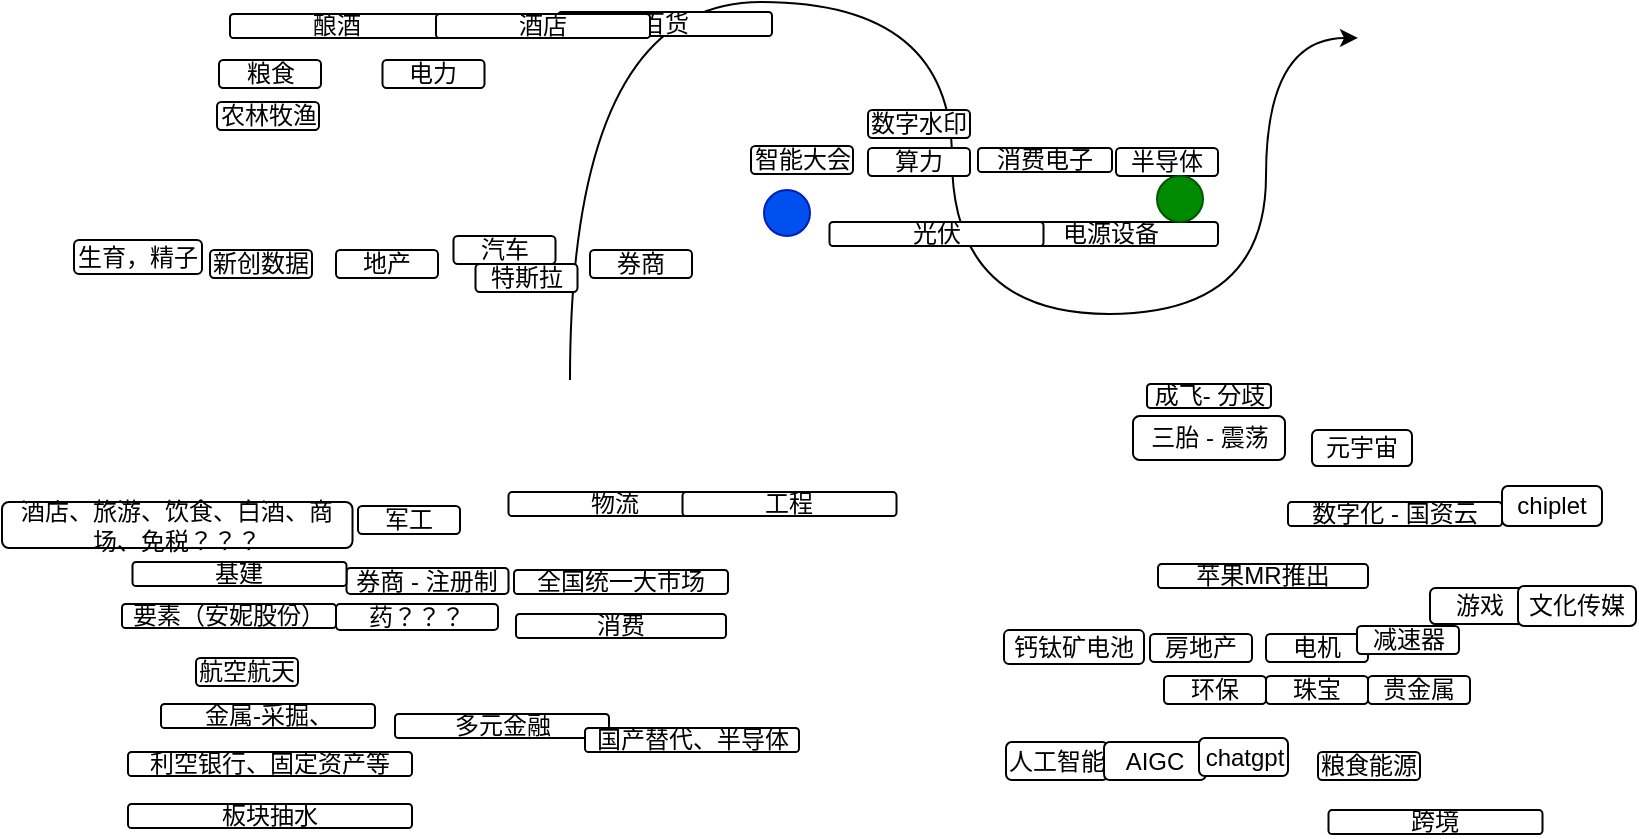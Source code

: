 <mxfile version="20.8.20" type="github">
  <diagram name="第 1 页" id="l9BL36nRIR9fdoTfFBKx">
    <mxGraphModel dx="989" dy="553" grid="0" gridSize="10" guides="1" tooltips="1" connect="1" arrows="1" fold="1" page="1" pageScale="1" pageWidth="827" pageHeight="1169" math="0" shadow="0">
      <root>
        <mxCell id="0" />
        <mxCell id="1" parent="0" />
        <mxCell id="eTiPSNOPlnwjZyrrS0Vz-1" value="人工智能" style="rounded=1;whiteSpace=wrap;html=1;" parent="1" vertex="1">
          <mxGeometry x="512" y="757.03" width="51" height="19" as="geometry" />
        </mxCell>
        <mxCell id="eTiPSNOPlnwjZyrrS0Vz-2" value="成飞- 分歧" style="rounded=1;whiteSpace=wrap;html=1;" parent="1" vertex="1">
          <mxGeometry x="582.5" y="578" width="62" height="12" as="geometry" />
        </mxCell>
        <mxCell id="eTiPSNOPlnwjZyrrS0Vz-3" value="三胎 - 震荡" style="rounded=1;whiteSpace=wrap;html=1;" parent="1" vertex="1">
          <mxGeometry x="575.5" y="594" width="76" height="22" as="geometry" />
        </mxCell>
        <mxCell id="eTiPSNOPlnwjZyrrS0Vz-4" value="汽车" style="rounded=1;whiteSpace=wrap;html=1;" parent="1" vertex="1">
          <mxGeometry x="235.75" y="504" width="51" height="14" as="geometry" />
        </mxCell>
        <mxCell id="eTiPSNOPlnwjZyrrS0Vz-9" style="edgeStyle=orthogonalEdgeStyle;curved=1;rounded=0;orthogonalLoop=1;jettySize=auto;html=1;exitX=1;exitY=0.5;exitDx=0;exitDy=0;" parent="1" edge="1">
          <mxGeometry relative="1" as="geometry">
            <mxPoint x="294" y="575.97" as="sourcePoint" />
            <mxPoint x="688" y="404.97" as="targetPoint" />
            <Array as="points">
              <mxPoint x="294" y="386.97" />
              <mxPoint x="485" y="386.97" />
              <mxPoint x="485" y="542.97" />
              <mxPoint x="642" y="542.97" />
            </Array>
          </mxGeometry>
        </mxCell>
        <mxCell id="eTiPSNOPlnwjZyrrS0Vz-11" value="券商 - 注册制" style="rounded=1;whiteSpace=wrap;html=1;" parent="1" vertex="1">
          <mxGeometry x="182.25" y="670" width="81" height="13" as="geometry" />
        </mxCell>
        <mxCell id="eTiPSNOPlnwjZyrrS0Vz-12" value="金属-采掘、" style="rounded=1;whiteSpace=wrap;html=1;" parent="1" vertex="1">
          <mxGeometry x="89.5" y="738" width="107" height="12" as="geometry" />
        </mxCell>
        <mxCell id="eTiPSNOPlnwjZyrrS0Vz-13" value="chiplet" style="rounded=1;whiteSpace=wrap;html=1;" parent="1" vertex="1">
          <mxGeometry x="760" y="629.03" width="50" height="20" as="geometry" />
        </mxCell>
        <mxCell id="eTiPSNOPlnwjZyrrS0Vz-14" value="游戏" style="rounded=1;whiteSpace=wrap;html=1;" parent="1" vertex="1">
          <mxGeometry x="724" y="680.03" width="50" height="18" as="geometry" />
        </mxCell>
        <mxCell id="eTiPSNOPlnwjZyrrS0Vz-15" value="酒店、旅游、饮食、白酒、商场、免税？？？" style="rounded=1;whiteSpace=wrap;html=1;" parent="1" vertex="1">
          <mxGeometry x="10" y="637" width="175.25" height="23" as="geometry" />
        </mxCell>
        <mxCell id="eTiPSNOPlnwjZyrrS0Vz-16" value="要素（安妮股份）" style="rounded=1;whiteSpace=wrap;html=1;" parent="1" vertex="1">
          <mxGeometry x="70" y="688" width="107" height="12" as="geometry" />
        </mxCell>
        <mxCell id="eTiPSNOPlnwjZyrrS0Vz-17" value="全国统一大市场" style="rounded=1;whiteSpace=wrap;html=1;" parent="1" vertex="1">
          <mxGeometry x="266" y="671" width="107" height="12" as="geometry" />
        </mxCell>
        <mxCell id="eTiPSNOPlnwjZyrrS0Vz-18" value="多元金融" style="rounded=1;whiteSpace=wrap;html=1;" parent="1" vertex="1">
          <mxGeometry x="206.5" y="743" width="107" height="12" as="geometry" />
        </mxCell>
        <mxCell id="eTiPSNOPlnwjZyrrS0Vz-20" value="跨境" style="rounded=1;whiteSpace=wrap;html=1;" parent="1" vertex="1">
          <mxGeometry x="673.25" y="791.03" width="107" height="12" as="geometry" />
        </mxCell>
        <mxCell id="eTiPSNOPlnwjZyrrS0Vz-21" value="国产替代、半导体" style="rounded=1;whiteSpace=wrap;html=1;" parent="1" vertex="1">
          <mxGeometry x="301.5" y="750" width="107" height="12" as="geometry" />
        </mxCell>
        <mxCell id="eTiPSNOPlnwjZyrrS0Vz-22" value="数字化 - 国资云" style="rounded=1;whiteSpace=wrap;html=1;" parent="1" vertex="1">
          <mxGeometry x="653" y="637.03" width="107" height="12" as="geometry" />
        </mxCell>
        <mxCell id="eTiPSNOPlnwjZyrrS0Vz-23" value="基建" style="rounded=1;whiteSpace=wrap;html=1;" parent="1" vertex="1">
          <mxGeometry x="75.25" y="667" width="107" height="12" as="geometry" />
        </mxCell>
        <mxCell id="eTiPSNOPlnwjZyrrS0Vz-24" value="消费" style="rounded=1;whiteSpace=wrap;html=1;" parent="1" vertex="1">
          <mxGeometry x="267" y="693" width="105" height="12" as="geometry" />
        </mxCell>
        <mxCell id="eTiPSNOPlnwjZyrrS0Vz-25" value="利空银行、固定资产等" style="rounded=1;whiteSpace=wrap;html=1;" parent="1" vertex="1">
          <mxGeometry x="73" y="762" width="142" height="12" as="geometry" />
        </mxCell>
        <mxCell id="eTiPSNOPlnwjZyrrS0Vz-26" value="板块抽水" style="rounded=1;whiteSpace=wrap;html=1;" parent="1" vertex="1">
          <mxGeometry x="73" y="788" width="142" height="12" as="geometry" />
        </mxCell>
        <mxCell id="Pb9T2r3sPozMo4vFnGIx-1" value="元宇宙" style="rounded=1;whiteSpace=wrap;html=1;" parent="1" vertex="1">
          <mxGeometry x="665" y="601.03" width="50" height="18" as="geometry" />
        </mxCell>
        <mxCell id="Pb9T2r3sPozMo4vFnGIx-4" value="消费电子" style="rounded=1;whiteSpace=wrap;html=1;" parent="1" vertex="1">
          <mxGeometry x="498" y="460" width="67" height="12" as="geometry" />
        </mxCell>
        <mxCell id="Pb9T2r3sPozMo4vFnGIx-6" value="药？？？" style="rounded=1;whiteSpace=wrap;html=1;" parent="1" vertex="1">
          <mxGeometry x="177" y="688" width="81" height="13" as="geometry" />
        </mxCell>
        <mxCell id="Pb9T2r3sPozMo4vFnGIx-7" value="航空航天" style="rounded=1;whiteSpace=wrap;html=1;" parent="1" vertex="1">
          <mxGeometry x="107" y="715" width="51" height="14" as="geometry" />
        </mxCell>
        <mxCell id="Pb9T2r3sPozMo4vFnGIx-10" value="电源设备" style="rounded=1;whiteSpace=wrap;html=1;" parent="1" vertex="1">
          <mxGeometry x="511" y="497" width="107" height="12" as="geometry" />
        </mxCell>
        <mxCell id="Pb9T2r3sPozMo4vFnGIx-12" value="军工" style="rounded=1;whiteSpace=wrap;html=1;" parent="1" vertex="1">
          <mxGeometry x="188" y="639" width="51" height="14" as="geometry" />
        </mxCell>
        <mxCell id="Pb9T2r3sPozMo4vFnGIx-13" value="粮食能源" style="rounded=1;whiteSpace=wrap;html=1;" parent="1" vertex="1">
          <mxGeometry x="668" y="762.03" width="51" height="14" as="geometry" />
        </mxCell>
        <mxCell id="Pb9T2r3sPozMo4vFnGIx-16" value="AIGC" style="rounded=1;whiteSpace=wrap;html=1;" parent="1" vertex="1">
          <mxGeometry x="561" y="757.03" width="51" height="19" as="geometry" />
        </mxCell>
        <mxCell id="Pb9T2r3sPozMo4vFnGIx-17" value="chatgpt" style="rounded=1;whiteSpace=wrap;html=1;" parent="1" vertex="1">
          <mxGeometry x="608.5" y="755.03" width="44.5" height="19" as="geometry" />
        </mxCell>
        <mxCell id="Pb9T2r3sPozMo4vFnGIx-20" value="房地产" style="rounded=1;whiteSpace=wrap;html=1;" parent="1" vertex="1">
          <mxGeometry x="584" y="703.03" width="51" height="14" as="geometry" />
        </mxCell>
        <mxCell id="Pb9T2r3sPozMo4vFnGIx-22" value="电机" style="rounded=1;whiteSpace=wrap;html=1;" parent="1" vertex="1">
          <mxGeometry x="642" y="703.03" width="51" height="14" as="geometry" />
        </mxCell>
        <mxCell id="Pb9T2r3sPozMo4vFnGIx-23" value="钙钛矿电池" style="rounded=1;whiteSpace=wrap;html=1;" parent="1" vertex="1">
          <mxGeometry x="511" y="701.06" width="70" height="17" as="geometry" />
        </mxCell>
        <mxCell id="Pb9T2r3sPozMo4vFnGIx-24" value="珠宝" style="rounded=1;whiteSpace=wrap;html=1;" parent="1" vertex="1">
          <mxGeometry x="642" y="724.03" width="51" height="14" as="geometry" />
        </mxCell>
        <mxCell id="Pb9T2r3sPozMo4vFnGIx-25" value="环保" style="rounded=1;whiteSpace=wrap;html=1;" parent="1" vertex="1">
          <mxGeometry x="591" y="724.03" width="51" height="14" as="geometry" />
        </mxCell>
        <mxCell id="Pb9T2r3sPozMo4vFnGIx-27" value="文化传媒" style="rounded=1;whiteSpace=wrap;html=1;" parent="1" vertex="1">
          <mxGeometry x="768" y="679.03" width="59" height="20" as="geometry" />
        </mxCell>
        <mxCell id="Pb9T2r3sPozMo4vFnGIx-31" value="减速器" style="rounded=1;whiteSpace=wrap;html=1;" parent="1" vertex="1">
          <mxGeometry x="687.5" y="699.03" width="51" height="14" as="geometry" />
        </mxCell>
        <mxCell id="Pb9T2r3sPozMo4vFnGIx-34" value="贵金属" style="rounded=1;whiteSpace=wrap;html=1;" parent="1" vertex="1">
          <mxGeometry x="693" y="724.03" width="51" height="14" as="geometry" />
        </mxCell>
        <mxCell id="Pb9T2r3sPozMo4vFnGIx-39" value="苹果MR推出" style="rounded=1;whiteSpace=wrap;html=1;" parent="1" vertex="1">
          <mxGeometry x="588" y="668.03" width="105" height="12" as="geometry" />
        </mxCell>
        <mxCell id="Pb9T2r3sPozMo4vFnGIx-42" value="光伏" style="rounded=1;whiteSpace=wrap;html=1;" parent="1" vertex="1">
          <mxGeometry x="423.75" y="497" width="107" height="12" as="geometry" />
        </mxCell>
        <mxCell id="Pb9T2r3sPozMo4vFnGIx-43" value="算力" style="rounded=1;whiteSpace=wrap;html=1;" parent="1" vertex="1">
          <mxGeometry x="443" y="460" width="51" height="14" as="geometry" />
        </mxCell>
        <mxCell id="Pb9T2r3sPozMo4vFnGIx-47" value="百货" style="rounded=1;whiteSpace=wrap;html=1;" parent="1" vertex="1">
          <mxGeometry x="288" y="392" width="107" height="12" as="geometry" />
        </mxCell>
        <mxCell id="Pb9T2r3sPozMo4vFnGIx-48" value="物流" style="rounded=1;whiteSpace=wrap;html=1;" parent="1" vertex="1">
          <mxGeometry x="263.25" y="632.03" width="107" height="12" as="geometry" />
        </mxCell>
        <mxCell id="Pb9T2r3sPozMo4vFnGIx-49" value="酿酒" style="rounded=1;whiteSpace=wrap;html=1;" parent="1" vertex="1">
          <mxGeometry x="124" y="393" width="107" height="12" as="geometry" />
        </mxCell>
        <mxCell id="Pb9T2r3sPozMo4vFnGIx-50" value="酒店" style="rounded=1;whiteSpace=wrap;html=1;" parent="1" vertex="1">
          <mxGeometry x="227" y="393" width="107" height="12" as="geometry" />
        </mxCell>
        <mxCell id="Pb9T2r3sPozMo4vFnGIx-51" value="半导体" style="rounded=1;whiteSpace=wrap;html=1;" parent="1" vertex="1">
          <mxGeometry x="567" y="460" width="51" height="14" as="geometry" />
        </mxCell>
        <mxCell id="Pb9T2r3sPozMo4vFnGIx-54" value="工程" style="rounded=1;whiteSpace=wrap;html=1;" parent="1" vertex="1">
          <mxGeometry x="350.25" y="632.03" width="107" height="12" as="geometry" />
        </mxCell>
        <mxCell id="Pb9T2r3sPozMo4vFnGIx-57" value="" style="ellipse;whiteSpace=wrap;html=1;aspect=fixed;strokeColor=#001DBC;fillColor=#0050ef;fontColor=#ffffff;" parent="1" vertex="1">
          <mxGeometry x="391" y="481" width="23" height="23" as="geometry" />
        </mxCell>
        <mxCell id="Pb9T2r3sPozMo4vFnGIx-58" value="" style="ellipse;whiteSpace=wrap;html=1;aspect=fixed;fillColor=#008a00;fontColor=#ffffff;strokeColor=#005700;" parent="1" vertex="1">
          <mxGeometry x="587.5" y="474" width="23" height="23" as="geometry" />
        </mxCell>
        <mxCell id="Pb9T2r3sPozMo4vFnGIx-59" value="特斯拉" style="rounded=1;whiteSpace=wrap;html=1;" parent="1" vertex="1">
          <mxGeometry x="246.75" y="518" width="51" height="14" as="geometry" />
        </mxCell>
        <mxCell id="W7TgPop1E-u5_zc8aSKb-1" value="券商" style="rounded=1;whiteSpace=wrap;html=1;" vertex="1" parent="1">
          <mxGeometry x="304" y="511" width="51" height="14" as="geometry" />
        </mxCell>
        <mxCell id="W7TgPop1E-u5_zc8aSKb-2" value="地产" style="rounded=1;whiteSpace=wrap;html=1;" vertex="1" parent="1">
          <mxGeometry x="177" y="511" width="51" height="14" as="geometry" />
        </mxCell>
        <mxCell id="W7TgPop1E-u5_zc8aSKb-4" value="新创数据" style="rounded=1;whiteSpace=wrap;html=1;" vertex="1" parent="1">
          <mxGeometry x="114" y="511" width="51" height="14" as="geometry" />
        </mxCell>
        <mxCell id="W7TgPop1E-u5_zc8aSKb-5" value="智能大会" style="rounded=1;whiteSpace=wrap;html=1;" vertex="1" parent="1">
          <mxGeometry x="384.5" y="459" width="51" height="14" as="geometry" />
        </mxCell>
        <mxCell id="W7TgPop1E-u5_zc8aSKb-6" value="粮食" style="rounded=1;whiteSpace=wrap;html=1;" vertex="1" parent="1">
          <mxGeometry x="118.5" y="416" width="51" height="14" as="geometry" />
        </mxCell>
        <mxCell id="W7TgPop1E-u5_zc8aSKb-9" value="电力" style="rounded=1;whiteSpace=wrap;html=1;" vertex="1" parent="1">
          <mxGeometry x="200.25" y="416" width="51" height="14" as="geometry" />
        </mxCell>
        <mxCell id="W7TgPop1E-u5_zc8aSKb-17" value="生育，精子" style="rounded=1;whiteSpace=wrap;html=1;" vertex="1" parent="1">
          <mxGeometry x="46" y="506" width="64" height="17" as="geometry" />
        </mxCell>
        <mxCell id="W7TgPop1E-u5_zc8aSKb-18" value="农林牧渔" style="rounded=1;whiteSpace=wrap;html=1;" vertex="1" parent="1">
          <mxGeometry x="117.5" y="437" width="51" height="14" as="geometry" />
        </mxCell>
        <mxCell id="W7TgPop1E-u5_zc8aSKb-19" value="数字水印" style="rounded=1;whiteSpace=wrap;html=1;" vertex="1" parent="1">
          <mxGeometry x="443" y="441" width="51" height="14" as="geometry" />
        </mxCell>
      </root>
    </mxGraphModel>
  </diagram>
</mxfile>
